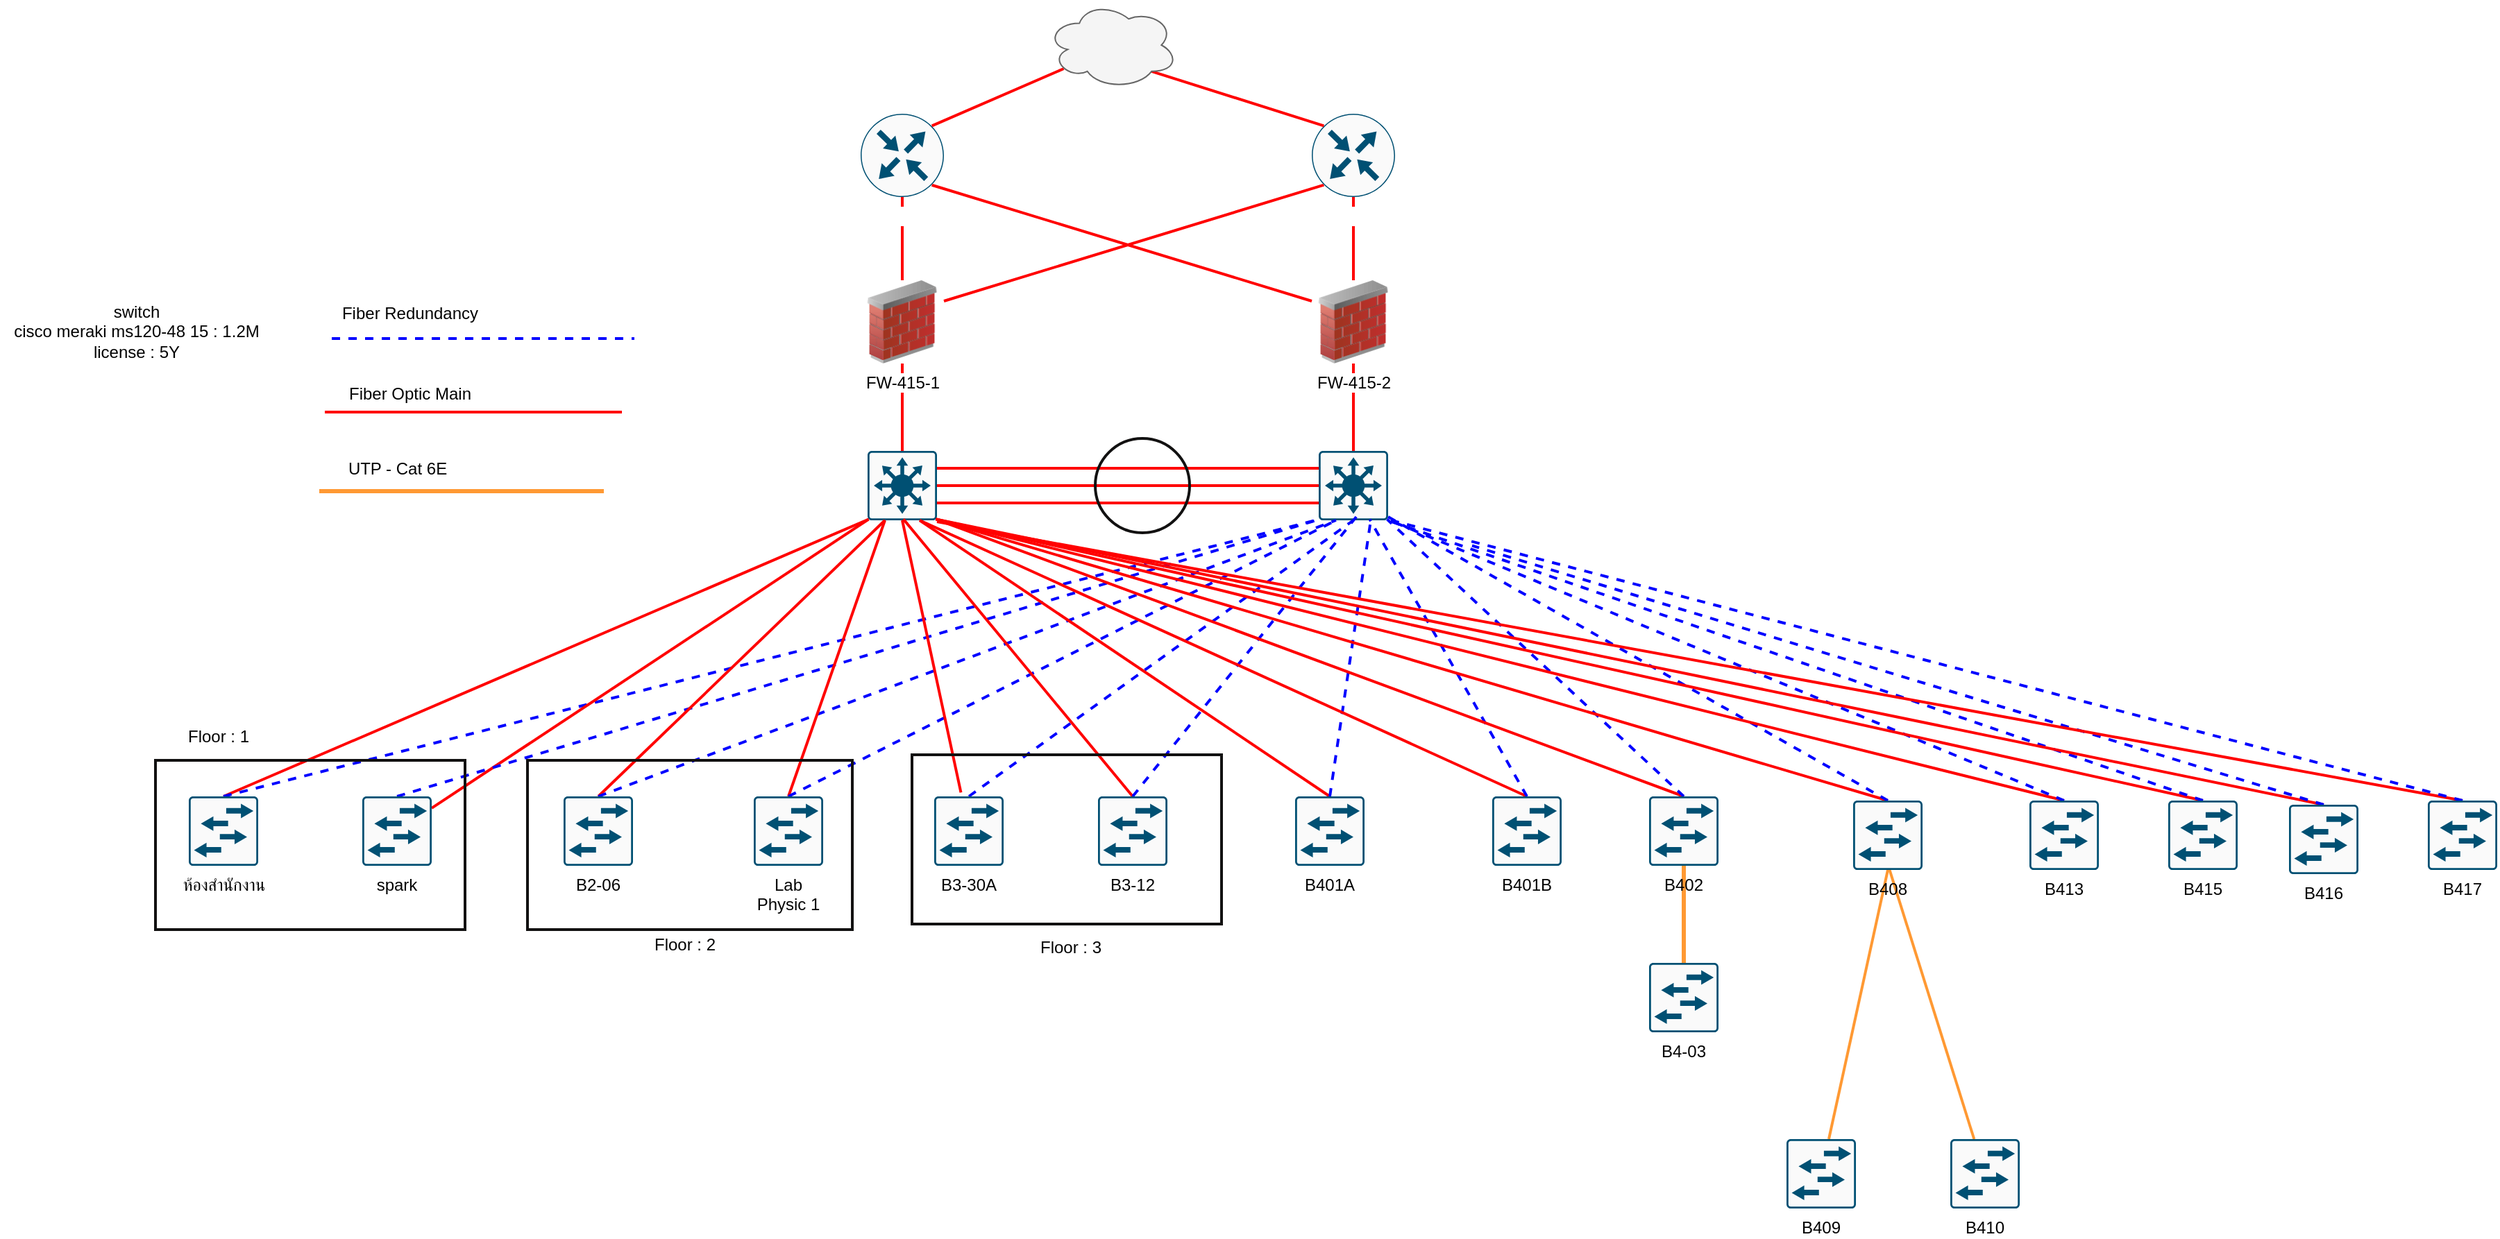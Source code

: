 <mxfile>
    <diagram id="qyuS3KxQd7mkc8K33lPu" name="Page-1">
        <mxGraphModel dx="1543" dy="1549" grid="0" gridSize="10" guides="1" tooltips="1" connect="1" arrows="1" fold="1" page="1" pageScale="1" pageWidth="850" pageHeight="1100" background="#ffffff" math="0" shadow="0">
            <root>
                <mxCell id="0"/>
                <mxCell id="1" parent="0"/>
                <mxCell id="19" style="edgeStyle=none;html=1;exitX=1;exitY=0.25;exitDx=0;exitDy=0;exitPerimeter=0;entryX=0;entryY=0.25;entryDx=0;entryDy=0;entryPerimeter=0;strokeColor=#FF0000;strokeWidth=2;endArrow=none;endFill=0;" parent="1" source="2" target="3" edge="1">
                    <mxGeometry relative="1" as="geometry"/>
                </mxCell>
                <mxCell id="20" style="edgeStyle=none;html=1;exitX=1;exitY=0.5;exitDx=0;exitDy=0;exitPerimeter=0;strokeColor=#FF0000;strokeWidth=2;endArrow=none;endFill=0;" parent="1" source="2" target="3" edge="1">
                    <mxGeometry relative="1" as="geometry"/>
                </mxCell>
                <mxCell id="21" style="edgeStyle=none;html=1;exitX=1;exitY=0.75;exitDx=0;exitDy=0;exitPerimeter=0;entryX=0;entryY=0.75;entryDx=0;entryDy=0;entryPerimeter=0;strokeColor=#FF0000;strokeWidth=2;endArrow=none;endFill=0;" parent="1" source="2" target="3" edge="1">
                    <mxGeometry relative="1" as="geometry"/>
                </mxCell>
                <mxCell id="2" value="" style="sketch=0;points=[[0.015,0.015,0],[0.985,0.015,0],[0.985,0.985,0],[0.015,0.985,0],[0.25,0,0],[0.5,0,0],[0.75,0,0],[1,0.25,0],[1,0.5,0],[1,0.75,0],[0.75,1,0],[0.5,1,0],[0.25,1,0],[0,0.75,0],[0,0.5,0],[0,0.25,0]];verticalLabelPosition=bottom;html=1;verticalAlign=top;aspect=fixed;align=center;pointerEvents=1;shape=mxgraph.cisco19.rect;prIcon=l3_switch;fillColor=#FAFAFA;strokeColor=#005073;" parent="1" vertex="1">
                    <mxGeometry x="240" y="298" width="50" height="50" as="geometry"/>
                </mxCell>
                <mxCell id="3" value="" style="sketch=0;points=[[0.015,0.015,0],[0.985,0.015,0],[0.985,0.985,0],[0.015,0.985,0],[0.25,0,0],[0.5,0,0],[0.75,0,0],[1,0.25,0],[1,0.5,0],[1,0.75,0],[0.75,1,0],[0.5,1,0],[0.25,1,0],[0,0.75,0],[0,0.5,0],[0,0.25,0]];verticalLabelPosition=bottom;html=1;verticalAlign=top;aspect=fixed;align=center;pointerEvents=1;shape=mxgraph.cisco19.rect;prIcon=l3_switch;fillColor=#FAFAFA;strokeColor=#005073;" parent="1" vertex="1">
                    <mxGeometry x="565" y="298" width="50" height="50" as="geometry"/>
                </mxCell>
                <mxCell id="17" style="edgeStyle=none;html=1;entryX=0.5;entryY=0;entryDx=0;entryDy=0;entryPerimeter=0;strokeColor=#FF0000;strokeWidth=2;endArrow=none;endFill=0;" parent="1" source="4" target="2" edge="1">
                    <mxGeometry relative="1" as="geometry"/>
                </mxCell>
                <mxCell id="4" value="FW-415-1" style="image;html=1;image=img/lib/clip_art/networking/Firewall_02_128x128.png" parent="1" vertex="1">
                    <mxGeometry x="235" y="175" width="60" height="60" as="geometry"/>
                </mxCell>
                <mxCell id="18" style="edgeStyle=none;html=1;entryX=0.5;entryY=0;entryDx=0;entryDy=0;entryPerimeter=0;strokeColor=#FF0000;strokeWidth=2;endArrow=none;endFill=0;" parent="1" source="6" target="3" edge="1">
                    <mxGeometry relative="1" as="geometry"/>
                </mxCell>
                <mxCell id="6" value="FW-415-2" style="image;html=1;image=img/lib/clip_art/networking/Firewall_02_128x128.png" parent="1" vertex="1">
                    <mxGeometry x="560" y="175" width="60" height="60" as="geometry"/>
                </mxCell>
                <mxCell id="13" style="edgeStyle=none;html=1;entryX=0.5;entryY=0;entryDx=0;entryDy=0;strokeColor=#FF0000;strokeWidth=2;endArrow=none;endFill=0;" parent="1" source="7" target="4" edge="1">
                    <mxGeometry relative="1" as="geometry"/>
                </mxCell>
                <mxCell id="15" style="edgeStyle=none;html=1;exitX=0.855;exitY=0.856;exitDx=0;exitDy=0;exitPerimeter=0;entryX=0;entryY=0.25;entryDx=0;entryDy=0;strokeColor=#FF0000;strokeWidth=2;endArrow=none;endFill=0;" parent="1" source="7" target="6" edge="1">
                    <mxGeometry relative="1" as="geometry"/>
                </mxCell>
                <mxCell id="7" value="RT-415-1" style="sketch=0;points=[[0.5,0,0],[1,0.5,0],[0.5,1,0],[0,0.5,0],[0.145,0.145,0],[0.856,0.145,0],[0.855,0.856,0],[0.145,0.855,0]];verticalLabelPosition=bottom;html=1;verticalAlign=top;aspect=fixed;align=center;pointerEvents=1;shape=mxgraph.cisco19.rect;prIcon=router;fillColor=#FAFAFA;strokeColor=#005073;fontColor=#FFFFFF;labelBackgroundColor=default;labelBorderColor=none;" parent="1" vertex="1">
                    <mxGeometry x="235" y="55" width="60" height="60" as="geometry"/>
                </mxCell>
                <mxCell id="14" style="edgeStyle=none;html=1;entryX=0.5;entryY=0;entryDx=0;entryDy=0;strokeColor=#FF0000;strokeWidth=2;endArrow=none;endFill=0;" parent="1" source="8" target="6" edge="1">
                    <mxGeometry relative="1" as="geometry"/>
                </mxCell>
                <mxCell id="16" style="edgeStyle=none;html=1;exitX=0.145;exitY=0.855;exitDx=0;exitDy=0;exitPerimeter=0;entryX=1;entryY=0.25;entryDx=0;entryDy=0;strokeColor=#FF0000;strokeWidth=2;endArrow=none;endFill=0;" parent="1" source="8" target="4" edge="1">
                    <mxGeometry relative="1" as="geometry"/>
                </mxCell>
                <mxCell id="8" value="RT-415-2" style="sketch=0;points=[[0.5,0,0],[1,0.5,0],[0.5,1,0],[0,0.5,0],[0.145,0.145,0],[0.856,0.145,0],[0.855,0.856,0],[0.145,0.855,0]];verticalLabelPosition=bottom;html=1;verticalAlign=top;aspect=fixed;align=center;pointerEvents=1;shape=mxgraph.cisco19.rect;prIcon=router;fillColor=#FAFAFA;strokeColor=#005073;fontColor=#FFFFFF;labelBackgroundColor=default;" parent="1" vertex="1">
                    <mxGeometry x="560" y="55" width="60" height="60" as="geometry"/>
                </mxCell>
                <mxCell id="11" style="edgeStyle=none;html=1;exitX=0.13;exitY=0.77;exitDx=0;exitDy=0;exitPerimeter=0;entryX=0.856;entryY=0.145;entryDx=0;entryDy=0;entryPerimeter=0;endArrow=none;endFill=0;strokeWidth=2;strokeColor=#FF0000;" parent="1" source="9" target="7" edge="1">
                    <mxGeometry relative="1" as="geometry"/>
                </mxCell>
                <mxCell id="12" style="edgeStyle=none;html=1;exitX=0.8;exitY=0.8;exitDx=0;exitDy=0;exitPerimeter=0;entryX=0.145;entryY=0.145;entryDx=0;entryDy=0;entryPerimeter=0;strokeColor=#FF0000;strokeWidth=2;endArrow=none;endFill=0;" parent="1" source="9" target="8" edge="1">
                    <mxGeometry relative="1" as="geometry"/>
                </mxCell>
                <mxCell id="9" value="" style="ellipse;shape=cloud;whiteSpace=wrap;html=1;fillColor=#f5f5f5;fontColor=#333333;strokeColor=#666666;" parent="1" vertex="1">
                    <mxGeometry x="369" y="-26" width="94.5" height="63" as="geometry"/>
                </mxCell>
                <mxCell id="22" value="" style="ellipse;whiteSpace=wrap;html=1;aspect=fixed;fillColor=none;strokeWidth=2;strokeColor=#121111;" parent="1" vertex="1">
                    <mxGeometry x="404" y="289" width="68" height="68" as="geometry"/>
                </mxCell>
                <mxCell id="33" style="edgeStyle=none;html=1;exitX=0.5;exitY=0;exitDx=0;exitDy=0;exitPerimeter=0;entryX=0.015;entryY=0.985;entryDx=0;entryDy=0;entryPerimeter=0;strokeColor=#FF0000;strokeWidth=2;endArrow=none;endFill=0;" parent="1" source="24" target="2" edge="1">
                    <mxGeometry relative="1" as="geometry"/>
                </mxCell>
                <mxCell id="35" style="edgeStyle=none;html=1;exitX=0.5;exitY=0;exitDx=0;exitDy=0;exitPerimeter=0;entryX=0.015;entryY=0.985;entryDx=0;entryDy=0;entryPerimeter=0;strokeColor=#0000FF;strokeWidth=2;endArrow=none;endFill=0;dashed=1;" parent="1" source="24" target="3" edge="1">
                    <mxGeometry relative="1" as="geometry"/>
                </mxCell>
                <mxCell id="24" value="ห้องสำนักงาน" style="sketch=0;points=[[0.015,0.015,0],[0.985,0.015,0],[0.985,0.985,0],[0.015,0.985,0],[0.25,0,0],[0.5,0,0],[0.75,0,0],[1,0.25,0],[1,0.5,0],[1,0.75,0],[0.75,1,0],[0.5,1,0],[0.25,1,0],[0,0.75,0],[0,0.5,0],[0,0.25,0]];verticalLabelPosition=bottom;html=1;verticalAlign=top;aspect=fixed;align=center;pointerEvents=1;shape=mxgraph.cisco19.rect;prIcon=l2_switch;fillColor=#FAFAFA;strokeColor=#005073;strokeWidth=2;fontColor=#000000;" parent="1" vertex="1">
                    <mxGeometry x="-249" y="547" width="50" height="50" as="geometry"/>
                </mxCell>
                <mxCell id="34" style="edgeStyle=none;html=1;entryX=0.015;entryY=0.985;entryDx=0;entryDy=0;entryPerimeter=0;strokeColor=#FF0000;strokeWidth=2;endArrow=none;endFill=0;" parent="1" source="25" target="2" edge="1">
                    <mxGeometry relative="1" as="geometry"/>
                </mxCell>
                <mxCell id="36" style="edgeStyle=none;html=1;exitX=0.5;exitY=0;exitDx=0;exitDy=0;exitPerimeter=0;entryX=0.015;entryY=0.985;entryDx=0;entryDy=0;entryPerimeter=0;strokeColor=#0000FF;strokeWidth=2;endArrow=none;endFill=0;dashed=1;" parent="1" source="25" target="3" edge="1">
                    <mxGeometry relative="1" as="geometry"/>
                </mxCell>
                <mxCell id="25" value="spark" style="sketch=0;points=[[0.015,0.015,0],[0.985,0.015,0],[0.985,0.985,0],[0.015,0.985,0],[0.25,0,0],[0.5,0,0],[0.75,0,0],[1,0.25,0],[1,0.5,0],[1,0.75,0],[0.75,1,0],[0.5,1,0],[0.25,1,0],[0,0.75,0],[0,0.5,0],[0,0.25,0]];verticalLabelPosition=bottom;html=1;verticalAlign=top;aspect=fixed;align=center;pointerEvents=1;shape=mxgraph.cisco19.rect;prIcon=l2_switch;fillColor=#FAFAFA;strokeColor=#005073;strokeWidth=2;whiteSpace=wrap;fontColor=#030303;" parent="1" vertex="1">
                    <mxGeometry x="-124" y="547" width="50" height="50" as="geometry"/>
                </mxCell>
                <mxCell id="41" style="edgeStyle=none;html=1;exitX=0.5;exitY=0;exitDx=0;exitDy=0;exitPerimeter=0;entryX=0.25;entryY=1;entryDx=0;entryDy=0;entryPerimeter=0;strokeColor=#FF0000;strokeWidth=2;fontColor=#030303;endArrow=none;endFill=0;" parent="1" source="37" target="2" edge="1">
                    <mxGeometry relative="1" as="geometry"/>
                </mxCell>
                <mxCell id="42" style="edgeStyle=none;html=1;exitX=0.5;exitY=0;exitDx=0;exitDy=0;exitPerimeter=0;entryX=0.25;entryY=1;entryDx=0;entryDy=0;entryPerimeter=0;strokeColor=#0000FF;strokeWidth=2;fontColor=#030303;endArrow=none;endFill=0;dashed=1;" parent="1" source="37" target="3" edge="1">
                    <mxGeometry relative="1" as="geometry"/>
                </mxCell>
                <mxCell id="37" value="B2-06" style="sketch=0;points=[[0.015,0.015,0],[0.985,0.015,0],[0.985,0.985,0],[0.015,0.985,0],[0.25,0,0],[0.5,0,0],[0.75,0,0],[1,0.25,0],[1,0.5,0],[1,0.75,0],[0.75,1,0],[0.5,1,0],[0.25,1,0],[0,0.75,0],[0,0.5,0],[0,0.25,0]];verticalLabelPosition=bottom;html=1;verticalAlign=top;aspect=fixed;align=center;pointerEvents=1;shape=mxgraph.cisco19.rect;prIcon=l2_switch;fillColor=#FAFAFA;strokeColor=#005073;strokeWidth=2;whiteSpace=wrap;fontColor=#030303;" parent="1" vertex="1">
                    <mxGeometry x="21" y="547" width="50" height="50" as="geometry"/>
                </mxCell>
                <mxCell id="43" style="edgeStyle=none;html=1;exitX=0.5;exitY=0;exitDx=0;exitDy=0;exitPerimeter=0;entryX=0.25;entryY=1;entryDx=0;entryDy=0;entryPerimeter=0;strokeColor=#FF0000;strokeWidth=2;fontColor=#030303;endArrow=none;endFill=0;" parent="1" source="38" target="2" edge="1">
                    <mxGeometry relative="1" as="geometry"/>
                </mxCell>
                <mxCell id="44" style="edgeStyle=none;html=1;exitX=0.5;exitY=0;exitDx=0;exitDy=0;exitPerimeter=0;entryX=0.25;entryY=1;entryDx=0;entryDy=0;entryPerimeter=0;strokeColor=#0000FF;strokeWidth=2;fontColor=#030303;endArrow=none;endFill=0;dashed=1;" parent="1" source="38" target="3" edge="1">
                    <mxGeometry relative="1" as="geometry"/>
                </mxCell>
                <mxCell id="38" value="Lab Physic 1" style="sketch=0;points=[[0.015,0.015,0],[0.985,0.015,0],[0.985,0.985,0],[0.015,0.985,0],[0.25,0,0],[0.5,0,0],[0.75,0,0],[1,0.25,0],[1,0.5,0],[1,0.75,0],[0.75,1,0],[0.5,1,0],[0.25,1,0],[0,0.75,0],[0,0.5,0],[0,0.25,0]];verticalLabelPosition=bottom;html=1;verticalAlign=top;aspect=fixed;align=center;pointerEvents=1;shape=mxgraph.cisco19.rect;prIcon=l2_switch;fillColor=#FAFAFA;strokeColor=#005073;strokeWidth=2;whiteSpace=wrap;fontColor=#030303;" parent="1" vertex="1">
                    <mxGeometry x="158" y="547" width="50" height="50" as="geometry"/>
                </mxCell>
                <mxCell id="45" value="switch&lt;br&gt;cisco meraki ms120-48 15 : 1.2M&lt;br&gt;license : 5Y" style="text;html=1;align=center;verticalAlign=middle;resizable=0;points=[];autosize=1;fontColor=#030303;" parent="1" vertex="1">
                    <mxGeometry x="-385" y="184" width="195" height="55" as="geometry"/>
                </mxCell>
                <mxCell id="47" style="edgeStyle=none;html=1;exitX=0.5;exitY=0;exitDx=0;exitDy=0;exitPerimeter=0;strokeColor=#0000FF;strokeWidth=2;endArrow=none;endFill=0;dashed=1;" parent="1" edge="1">
                    <mxGeometry relative="1" as="geometry">
                        <mxPoint x="-146" y="217" as="sourcePoint"/>
                        <mxPoint x="72" y="217" as="targetPoint"/>
                    </mxGeometry>
                </mxCell>
                <mxCell id="48" value="Fiber Redundancy" style="text;html=1;align=center;verticalAlign=middle;resizable=0;points=[];autosize=1;strokeColor=none;fillColor=none;fontColor=#030303;" parent="1" vertex="1">
                    <mxGeometry x="-148" y="186" width="116" height="26" as="geometry"/>
                </mxCell>
                <mxCell id="49" style="edgeStyle=none;html=1;strokeColor=#FF0000;strokeWidth=2;endArrow=none;endFill=0;" parent="1" edge="1">
                    <mxGeometry relative="1" as="geometry">
                        <mxPoint x="-151" y="270" as="sourcePoint"/>
                        <mxPoint x="63" y="270" as="targetPoint"/>
                    </mxGeometry>
                </mxCell>
                <mxCell id="50" value="Fiber Optic Main" style="text;html=1;align=center;verticalAlign=middle;resizable=0;points=[];autosize=1;strokeColor=none;fillColor=none;fontColor=#030303;" parent="1" vertex="1">
                    <mxGeometry x="-143" y="244" width="106" height="26" as="geometry"/>
                </mxCell>
                <mxCell id="54" style="edgeStyle=none;html=1;entryX=0.5;entryY=1;entryDx=0;entryDy=0;entryPerimeter=0;strokeColor=#FF0000;strokeWidth=2;fontColor=#030303;endArrow=none;endFill=0;exitX=0.385;exitY=-0.056;exitDx=0;exitDy=0;exitPerimeter=0;" parent="1" source="51" target="2" edge="1">
                    <mxGeometry relative="1" as="geometry"/>
                </mxCell>
                <mxCell id="57" style="edgeStyle=none;html=1;exitX=0.5;exitY=0;exitDx=0;exitDy=0;exitPerimeter=0;entryX=0.5;entryY=1;entryDx=0;entryDy=0;entryPerimeter=0;strokeColor=#0000FF;strokeWidth=2;fontColor=#030303;endArrow=none;endFill=0;dashed=1;" parent="1" source="51" target="3" edge="1">
                    <mxGeometry relative="1" as="geometry"/>
                </mxCell>
                <mxCell id="51" value="B3-30A" style="sketch=0;points=[[0.015,0.015,0],[0.985,0.015,0],[0.985,0.985,0],[0.015,0.985,0],[0.25,0,0],[0.5,0,0],[0.75,0,0],[1,0.25,0],[1,0.5,0],[1,0.75,0],[0.75,1,0],[0.5,1,0],[0.25,1,0],[0,0.75,0],[0,0.5,0],[0,0.25,0]];verticalLabelPosition=bottom;html=1;verticalAlign=top;aspect=fixed;align=center;pointerEvents=1;shape=mxgraph.cisco19.rect;prIcon=l2_switch;fillColor=#FAFAFA;strokeColor=#005073;strokeWidth=2;whiteSpace=wrap;fontColor=#030303;" parent="1" vertex="1">
                    <mxGeometry x="288" y="547" width="50" height="50" as="geometry"/>
                </mxCell>
                <mxCell id="55" style="edgeStyle=none;html=1;strokeColor=#FF0000;strokeWidth=2;fontColor=#030303;endArrow=none;endFill=0;exitX=0.5;exitY=0;exitDx=0;exitDy=0;exitPerimeter=0;" parent="1" source="52" edge="1">
                    <mxGeometry relative="1" as="geometry">
                        <mxPoint x="265.818" y="347.182" as="targetPoint"/>
                    </mxGeometry>
                </mxCell>
                <mxCell id="58" style="edgeStyle=none;html=1;exitX=0.5;exitY=0;exitDx=0;exitDy=0;exitPerimeter=0;strokeColor=#0000FF;strokeWidth=2;fontColor=#030303;endArrow=none;endFill=0;dashed=1;" parent="1" source="52" edge="1">
                    <mxGeometry relative="1" as="geometry">
                        <mxPoint x="592.182" y="345.364" as="targetPoint"/>
                    </mxGeometry>
                </mxCell>
                <mxCell id="52" value="B3-12" style="sketch=0;points=[[0.015,0.015,0],[0.985,0.015,0],[0.985,0.985,0],[0.015,0.985,0],[0.25,0,0],[0.5,0,0],[0.75,0,0],[1,0.25,0],[1,0.5,0],[1,0.75,0],[0.75,1,0],[0.5,1,0],[0.25,1,0],[0,0.75,0],[0,0.5,0],[0,0.25,0]];verticalLabelPosition=bottom;html=1;verticalAlign=top;aspect=fixed;align=center;pointerEvents=1;shape=mxgraph.cisco19.rect;prIcon=l2_switch;fillColor=#FAFAFA;strokeColor=#005073;strokeWidth=2;whiteSpace=wrap;fontColor=#030303;" parent="1" vertex="1">
                    <mxGeometry x="406" y="547" width="50" height="50" as="geometry"/>
                </mxCell>
                <mxCell id="61" style="edgeStyle=none;html=1;entryX=0.75;entryY=1;entryDx=0;entryDy=0;entryPerimeter=0;strokeColor=#FF0000;strokeWidth=2;fontColor=#030303;endArrow=none;endFill=0;exitX=0.5;exitY=0;exitDx=0;exitDy=0;exitPerimeter=0;" parent="1" source="59" target="2" edge="1">
                    <mxGeometry relative="1" as="geometry"/>
                </mxCell>
                <mxCell id="63" style="edgeStyle=none;html=1;exitX=0.5;exitY=0;exitDx=0;exitDy=0;exitPerimeter=0;entryX=0.75;entryY=1;entryDx=0;entryDy=0;entryPerimeter=0;strokeColor=#0000FF;strokeWidth=2;fontColor=#030303;endArrow=none;endFill=0;dashed=1;" parent="1" source="59" target="3" edge="1">
                    <mxGeometry relative="1" as="geometry"/>
                </mxCell>
                <mxCell id="59" value="B401A" style="sketch=0;points=[[0.015,0.015,0],[0.985,0.015,0],[0.985,0.985,0],[0.015,0.985,0],[0.25,0,0],[0.5,0,0],[0.75,0,0],[1,0.25,0],[1,0.5,0],[1,0.75,0],[0.75,1,0],[0.5,1,0],[0.25,1,0],[0,0.75,0],[0,0.5,0],[0,0.25,0]];verticalLabelPosition=bottom;html=1;verticalAlign=top;aspect=fixed;align=center;pointerEvents=1;shape=mxgraph.cisco19.rect;prIcon=l2_switch;fillColor=#FAFAFA;strokeColor=#005073;strokeWidth=2;whiteSpace=wrap;fontColor=#030303;" parent="1" vertex="1">
                    <mxGeometry x="548" y="547" width="50" height="50" as="geometry"/>
                </mxCell>
                <mxCell id="62" style="edgeStyle=none;html=1;exitX=0.5;exitY=0;exitDx=0;exitDy=0;exitPerimeter=0;entryX=0.75;entryY=1;entryDx=0;entryDy=0;entryPerimeter=0;strokeColor=#FF0000;strokeWidth=2;fontColor=#030303;endArrow=none;endFill=0;" parent="1" source="60" target="2" edge="1">
                    <mxGeometry relative="1" as="geometry"/>
                </mxCell>
                <mxCell id="64" style="edgeStyle=none;html=1;exitX=0.5;exitY=0;exitDx=0;exitDy=0;exitPerimeter=0;strokeColor=#0000FF;strokeWidth=2;fontColor=#030303;endArrow=none;endFill=0;dashed=1;" parent="1" source="60" edge="1">
                    <mxGeometry relative="1" as="geometry">
                        <mxPoint x="601.8" y="347.4" as="targetPoint"/>
                    </mxGeometry>
                </mxCell>
                <mxCell id="60" value="B401B" style="sketch=0;points=[[0.015,0.015,0],[0.985,0.015,0],[0.985,0.985,0],[0.015,0.985,0],[0.25,0,0],[0.5,0,0],[0.75,0,0],[1,0.25,0],[1,0.5,0],[1,0.75,0],[0.75,1,0],[0.5,1,0],[0.25,1,0],[0,0.75,0],[0,0.5,0],[0,0.25,0]];verticalLabelPosition=bottom;html=1;verticalAlign=top;aspect=fixed;align=center;pointerEvents=1;shape=mxgraph.cisco19.rect;prIcon=l2_switch;fillColor=#FAFAFA;strokeColor=#005073;strokeWidth=2;whiteSpace=wrap;fontColor=#030303;" parent="1" vertex="1">
                    <mxGeometry x="690" y="547" width="50" height="50" as="geometry"/>
                </mxCell>
                <mxCell id="67" style="edgeStyle=none;html=1;entryX=0.5;entryY=1;entryDx=0;entryDy=0;entryPerimeter=0;strokeColor=#FF9933;strokeWidth=3;fontColor=#030303;endArrow=none;endFill=0;labelPosition=center;verticalLabelPosition=middle;align=center;verticalAlign=middle;" parent="1" source="66" target="65" edge="1">
                    <mxGeometry relative="1" as="geometry"/>
                </mxCell>
                <mxCell id="66" value="B4-03" style="sketch=0;points=[[0.015,0.015,0],[0.985,0.015,0],[0.985,0.985,0],[0.015,0.985,0],[0.25,0,0],[0.5,0,0],[0.75,0,0],[1,0.25,0],[1,0.5,0],[1,0.75,0],[0.75,1,0],[0.5,1,0],[0.25,1,0],[0,0.75,0],[0,0.5,0],[0,0.25,0]];verticalLabelPosition=bottom;html=1;verticalAlign=top;aspect=fixed;align=center;pointerEvents=1;shape=mxgraph.cisco19.rect;prIcon=l2_switch;fillColor=#FAFAFA;strokeColor=#005073;strokeWidth=2;whiteSpace=wrap;fontColor=#030303;" parent="1" vertex="1">
                    <mxGeometry x="803" y="667" width="50" height="50" as="geometry"/>
                </mxCell>
                <mxCell id="68" style="edgeStyle=none;html=1;strokeColor=#FF9933;strokeWidth=3;fontColor=#030303;endArrow=none;endFill=0;" parent="1" edge="1">
                    <mxGeometry relative="1" as="geometry">
                        <mxPoint x="-155" y="327" as="sourcePoint"/>
                        <mxPoint x="50" y="327" as="targetPoint"/>
                    </mxGeometry>
                </mxCell>
                <mxCell id="69" value="UTP - Cat 6E" style="text;html=1;align=center;verticalAlign=middle;resizable=0;points=[];autosize=1;strokeColor=none;fillColor=none;fontColor=#030303;" parent="1" vertex="1">
                    <mxGeometry x="-144" y="298" width="89" height="26" as="geometry"/>
                </mxCell>
                <mxCell id="73" style="edgeStyle=none;html=1;entryX=0.985;entryY=0.985;entryDx=0;entryDy=0;entryPerimeter=0;strokeColor=#FF0000;strokeWidth=2;fontColor=#FFFFFF;endArrow=none;endFill=0;exitX=0.5;exitY=0;exitDx=0;exitDy=0;exitPerimeter=0;" parent="1" source="65" target="2" edge="1">
                    <mxGeometry relative="1" as="geometry"/>
                </mxCell>
                <mxCell id="75" style="edgeStyle=none;html=1;entryX=0.985;entryY=0.985;entryDx=0;entryDy=0;entryPerimeter=0;strokeColor=#0000FF;strokeWidth=2;fontColor=#FFFFFF;endArrow=none;endFill=0;exitX=0.5;exitY=0;exitDx=0;exitDy=0;exitPerimeter=0;dashed=1;" parent="1" source="65" target="3" edge="1">
                    <mxGeometry relative="1" as="geometry"/>
                </mxCell>
                <mxCell id="74" style="edgeStyle=none;html=1;entryX=0.985;entryY=0.985;entryDx=0;entryDy=0;entryPerimeter=0;strokeColor=#FF0000;strokeWidth=2;fontColor=#FFFFFF;endArrow=none;endFill=0;exitX=0.5;exitY=0;exitDx=0;exitDy=0;exitPerimeter=0;" parent="1" source="71" target="2" edge="1">
                    <mxGeometry relative="1" as="geometry"/>
                </mxCell>
                <mxCell id="76" style="edgeStyle=none;html=1;exitX=0.5;exitY=0;exitDx=0;exitDy=0;exitPerimeter=0;strokeColor=#0000FF;strokeWidth=2;fontColor=#FFFFFF;endArrow=none;endFill=0;dashed=1;" parent="1" source="71" edge="1">
                    <mxGeometry relative="1" as="geometry">
                        <mxPoint x="614.474" y="345.158" as="targetPoint"/>
                    </mxGeometry>
                </mxCell>
                <mxCell id="79" style="edgeStyle=none;html=1;entryX=0.5;entryY=1;entryDx=0;entryDy=0;entryPerimeter=0;strokeColor=#FF9933;strokeWidth=2;fontColor=#FFFFFF;endArrow=none;endFill=0;" parent="1" source="77" target="71" edge="1">
                    <mxGeometry relative="1" as="geometry"/>
                </mxCell>
                <mxCell id="77" value="B409" style="sketch=0;points=[[0.015,0.015,0],[0.985,0.015,0],[0.985,0.985,0],[0.015,0.985,0],[0.25,0,0],[0.5,0,0],[0.75,0,0],[1,0.25,0],[1,0.5,0],[1,0.75,0],[0.75,1,0],[0.5,1,0],[0.25,1,0],[0,0.75,0],[0,0.5,0],[0,0.25,0]];verticalLabelPosition=bottom;html=1;verticalAlign=top;aspect=fixed;align=center;pointerEvents=1;shape=mxgraph.cisco19.rect;prIcon=l2_switch;fillColor=#FAFAFA;strokeColor=#005073;strokeWidth=2;whiteSpace=wrap;fontColor=#000000;labelBackgroundColor=none;" parent="1" vertex="1">
                    <mxGeometry x="902" y="794" width="50" height="50" as="geometry"/>
                </mxCell>
                <mxCell id="80" style="edgeStyle=none;html=1;strokeColor=#FF9933;strokeWidth=2;fontColor=#FFFFFF;endArrow=none;endFill=0;" parent="1" source="78" edge="1">
                    <mxGeometry relative="1" as="geometry">
                        <mxPoint x="975.895" y="598.842" as="targetPoint"/>
                    </mxGeometry>
                </mxCell>
                <mxCell id="78" value="B410" style="sketch=0;points=[[0.015,0.015,0],[0.985,0.015,0],[0.985,0.985,0],[0.015,0.985,0],[0.25,0,0],[0.5,0,0],[0.75,0,0],[1,0.25,0],[1,0.5,0],[1,0.75,0],[0.75,1,0],[0.5,1,0],[0.25,1,0],[0,0.75,0],[0,0.5,0],[0,0.25,0]];verticalLabelPosition=bottom;html=1;verticalAlign=top;aspect=fixed;align=center;pointerEvents=1;shape=mxgraph.cisco19.rect;prIcon=l2_switch;fillColor=#FAFAFA;strokeColor=#005073;strokeWidth=2;whiteSpace=wrap;fontColor=#000000;labelBackgroundColor=none;" parent="1" vertex="1">
                    <mxGeometry x="1020" y="794" width="50" height="50" as="geometry"/>
                </mxCell>
                <mxCell id="89" style="edgeStyle=none;html=1;exitX=0.5;exitY=0;exitDx=0;exitDy=0;exitPerimeter=0;entryX=0.985;entryY=0.985;entryDx=0;entryDy=0;entryPerimeter=0;strokeColor=#FF0000;strokeWidth=2;fontColor=#FFFFFF;endArrow=none;endFill=0;" parent="1" source="81" target="2" edge="1">
                    <mxGeometry relative="1" as="geometry"/>
                </mxCell>
                <mxCell id="92" style="edgeStyle=none;html=1;exitX=0.5;exitY=0;exitDx=0;exitDy=0;exitPerimeter=0;entryX=0.985;entryY=0.985;entryDx=0;entryDy=0;entryPerimeter=0;strokeColor=#0000FF;strokeWidth=2;fontColor=#FFFFFF;endArrow=none;endFill=0;dashed=1;" parent="1" source="81" target="3" edge="1">
                    <mxGeometry relative="1" as="geometry"/>
                </mxCell>
                <mxCell id="81" value="B413" style="sketch=0;points=[[0.015,0.015,0],[0.985,0.015,0],[0.985,0.985,0],[0.015,0.985,0],[0.25,0,0],[0.5,0,0],[0.75,0,0],[1,0.25,0],[1,0.5,0],[1,0.75,0],[0.75,1,0],[0.5,1,0],[0.25,1,0],[0,0.75,0],[0,0.5,0],[0,0.25,0]];verticalLabelPosition=bottom;html=1;verticalAlign=top;aspect=fixed;align=center;pointerEvents=1;shape=mxgraph.cisco19.rect;prIcon=l2_switch;fillColor=#FAFAFA;strokeColor=#005073;strokeWidth=2;whiteSpace=wrap;fontColor=#030303;labelBackgroundColor=none;" parent="1" vertex="1">
                    <mxGeometry x="1077" y="550" width="50" height="50" as="geometry"/>
                </mxCell>
                <mxCell id="90" style="edgeStyle=none;html=1;exitX=0.5;exitY=0;exitDx=0;exitDy=0;exitPerimeter=0;strokeColor=#FF0000;strokeWidth=2;fontColor=#FFFFFF;endArrow=none;endFill=0;entryX=0.985;entryY=0.985;entryDx=0;entryDy=0;entryPerimeter=0;" parent="1" source="84" target="2" edge="1">
                    <mxGeometry relative="1" as="geometry">
                        <mxPoint x="799.5" y="333" as="targetPoint"/>
                    </mxGeometry>
                </mxCell>
                <mxCell id="93" style="edgeStyle=none;html=1;exitX=0.5;exitY=0;exitDx=0;exitDy=0;exitPerimeter=0;strokeColor=#0000FF;strokeWidth=2;fontColor=#FFFFFF;endArrow=none;endFill=0;dashed=1;" parent="1" source="84" edge="1">
                    <mxGeometry relative="1" as="geometry">
                        <mxPoint x="614.5" y="348" as="targetPoint"/>
                    </mxGeometry>
                </mxCell>
                <mxCell id="84" value="B415" style="sketch=0;points=[[0.015,0.015,0],[0.985,0.015,0],[0.985,0.985,0],[0.015,0.985,0],[0.25,0,0],[0.5,0,0],[0.75,0,0],[1,0.25,0],[1,0.5,0],[1,0.75,0],[0.75,1,0],[0.5,1,0],[0.25,1,0],[0,0.75,0],[0,0.5,0],[0,0.25,0]];verticalLabelPosition=bottom;html=1;verticalAlign=top;aspect=fixed;align=center;pointerEvents=1;shape=mxgraph.cisco19.rect;prIcon=l2_switch;fillColor=#FAFAFA;strokeColor=#005073;strokeWidth=2;whiteSpace=wrap;fontColor=#030303;labelBackgroundColor=none;" parent="1" vertex="1">
                    <mxGeometry x="1177" y="550" width="50" height="50" as="geometry"/>
                </mxCell>
                <mxCell id="91" style="edgeStyle=none;html=1;exitX=0.5;exitY=0;exitDx=0;exitDy=0;exitPerimeter=0;strokeColor=#FF0000;strokeWidth=2;fontColor=#FFFFFF;endArrow=none;endFill=0;entryX=0.985;entryY=0.985;entryDx=0;entryDy=0;entryPerimeter=0;" parent="1" source="85" target="2" edge="1">
                    <mxGeometry relative="1" as="geometry">
                        <mxPoint x="781.5" y="392" as="targetPoint"/>
                    </mxGeometry>
                </mxCell>
                <mxCell id="94" style="edgeStyle=none;html=1;exitX=0.5;exitY=0;exitDx=0;exitDy=0;exitPerimeter=0;strokeColor=#0000FF;strokeWidth=2;fontColor=#FFFFFF;endArrow=none;endFill=0;dashed=1;" parent="1" source="85" edge="1">
                    <mxGeometry relative="1" as="geometry">
                        <mxPoint x="675.5" y="366.263" as="targetPoint"/>
                    </mxGeometry>
                </mxCell>
                <mxCell id="105" style="edgeStyle=none;html=1;exitX=0.5;exitY=0;exitDx=0;exitDy=0;exitPerimeter=0;strokeWidth=2;strokeColor=#FF0000;endArrow=none;endFill=0;" edge="1" parent="1" source="86">
                    <mxGeometry relative="1" as="geometry">
                        <mxPoint x="290" y="349" as="targetPoint"/>
                    </mxGeometry>
                </mxCell>
                <mxCell id="106" style="edgeStyle=none;html=1;exitX=0.5;exitY=0;exitDx=0;exitDy=0;exitPerimeter=0;strokeColor=#0000FF;strokeWidth=2;entryX=0.985;entryY=0.985;entryDx=0;entryDy=0;entryPerimeter=0;endArrow=none;endFill=0;dashed=1;" edge="1" parent="1" source="86" target="3">
                    <mxGeometry relative="1" as="geometry">
                        <mxPoint x="942.556" y="385.074" as="targetPoint"/>
                    </mxGeometry>
                </mxCell>
                <mxCell id="86" value="B417" style="sketch=0;points=[[0.015,0.015,0],[0.985,0.015,0],[0.985,0.985,0],[0.015,0.985,0],[0.25,0,0],[0.5,0,0],[0.75,0,0],[1,0.25,0],[1,0.5,0],[1,0.75,0],[0.75,1,0],[0.5,1,0],[0.25,1,0],[0,0.75,0],[0,0.5,0],[0,0.25,0]];verticalLabelPosition=bottom;html=1;verticalAlign=top;aspect=fixed;align=center;pointerEvents=1;shape=mxgraph.cisco19.rect;prIcon=l2_switch;fillColor=#FAFAFA;strokeColor=#005073;strokeWidth=2;whiteSpace=wrap;fontColor=#030303;labelBackgroundColor=none;" parent="1" vertex="1">
                    <mxGeometry x="1364" y="550" width="50" height="50" as="geometry"/>
                </mxCell>
                <mxCell id="96" value="" style="rounded=0;whiteSpace=wrap;html=1;labelBackgroundColor=none;labelBorderColor=none;strokeColor=#121111;strokeWidth=2;fontColor=#030303;fillColor=none;" parent="1" vertex="1">
                    <mxGeometry x="-273" y="521" width="223" height="122" as="geometry"/>
                </mxCell>
                <mxCell id="99" value="" style="rounded=0;whiteSpace=wrap;html=1;labelBackgroundColor=none;labelBorderColor=none;strokeColor=#121111;strokeWidth=2;fontColor=#030303;fillColor=none;" parent="1" vertex="1">
                    <mxGeometry x="-5" y="521" width="234" height="122" as="geometry"/>
                </mxCell>
                <mxCell id="100" value="" style="rounded=0;whiteSpace=wrap;html=1;labelBackgroundColor=none;labelBorderColor=none;strokeColor=#121111;strokeWidth=2;fontColor=#030303;fillColor=none;" parent="1" vertex="1">
                    <mxGeometry x="272" y="517" width="223" height="122" as="geometry"/>
                </mxCell>
                <mxCell id="101" value="Floor : 1" style="text;html=1;align=center;verticalAlign=middle;resizable=0;points=[];autosize=1;strokeColor=none;fillColor=none;fontColor=#030303;" parent="1" vertex="1">
                    <mxGeometry x="-259" y="491" width="62" height="26" as="geometry"/>
                </mxCell>
                <mxCell id="102" value="Floor : 2" style="text;html=1;align=center;verticalAlign=middle;resizable=0;points=[];autosize=1;strokeColor=none;fillColor=none;fontColor=#030303;" parent="1" vertex="1">
                    <mxGeometry x="77" y="641" width="62" height="26" as="geometry"/>
                </mxCell>
                <mxCell id="103" value="Floor : 3" style="text;html=1;align=center;verticalAlign=middle;resizable=0;points=[];autosize=1;strokeColor=none;fillColor=none;fontColor=#030303;" parent="1" vertex="1">
                    <mxGeometry x="355" y="643" width="62" height="26" as="geometry"/>
                </mxCell>
                <mxCell id="65" value="B402" style="sketch=0;points=[[0.015,0.015,0],[0.985,0.015,0],[0.985,0.985,0],[0.015,0.985,0],[0.25,0,0],[0.5,0,0],[0.75,0,0],[1,0.25,0],[1,0.5,0],[1,0.75,0],[0.75,1,0],[0.5,1,0],[0.25,1,0],[0,0.75,0],[0,0.5,0],[0,0.25,0]];verticalLabelPosition=bottom;html=1;verticalAlign=top;aspect=fixed;align=center;pointerEvents=1;shape=mxgraph.cisco19.rect;prIcon=l2_switch;fillColor=#FAFAFA;strokeColor=#005073;strokeWidth=2;whiteSpace=wrap;fontColor=#000000;labelBackgroundColor=none;" parent="1" vertex="1">
                    <mxGeometry x="803" y="547" width="50" height="50" as="geometry"/>
                </mxCell>
                <mxCell id="85" value="B416" style="sketch=0;points=[[0.015,0.015,0],[0.985,0.015,0],[0.985,0.985,0],[0.015,0.985,0],[0.25,0,0],[0.5,0,0],[0.75,0,0],[1,0.25,0],[1,0.5,0],[1,0.75,0],[0.75,1,0],[0.5,1,0],[0.25,1,0],[0,0.75,0],[0,0.5,0],[0,0.25,0]];verticalLabelPosition=bottom;html=1;verticalAlign=top;aspect=fixed;align=center;pointerEvents=1;shape=mxgraph.cisco19.rect;prIcon=l2_switch;fillColor=#FAFAFA;strokeColor=#005073;strokeWidth=2;whiteSpace=wrap;fontColor=#000000;labelBackgroundColor=none;" parent="1" vertex="1">
                    <mxGeometry x="1264" y="553" width="50" height="50" as="geometry"/>
                </mxCell>
                <mxCell id="71" value="B408" style="sketch=0;points=[[0.015,0.015,0],[0.985,0.015,0],[0.985,0.985,0],[0.015,0.985,0],[0.25,0,0],[0.5,0,0],[0.75,0,0],[1,0.25,0],[1,0.5,0],[1,0.75,0],[0.75,1,0],[0.5,1,0],[0.25,1,0],[0,0.75,0],[0,0.5,0],[0,0.25,0]];verticalLabelPosition=bottom;html=1;verticalAlign=top;aspect=fixed;align=center;pointerEvents=1;shape=mxgraph.cisco19.rect;prIcon=l2_switch;fillColor=#FAFAFA;strokeColor=#005073;strokeWidth=2;whiteSpace=wrap;fontColor=#000000;labelBackgroundColor=none;" parent="1" vertex="1">
                    <mxGeometry x="950" y="550" width="50" height="50" as="geometry"/>
                </mxCell>
            </root>
        </mxGraphModel>
    </diagram>
</mxfile>